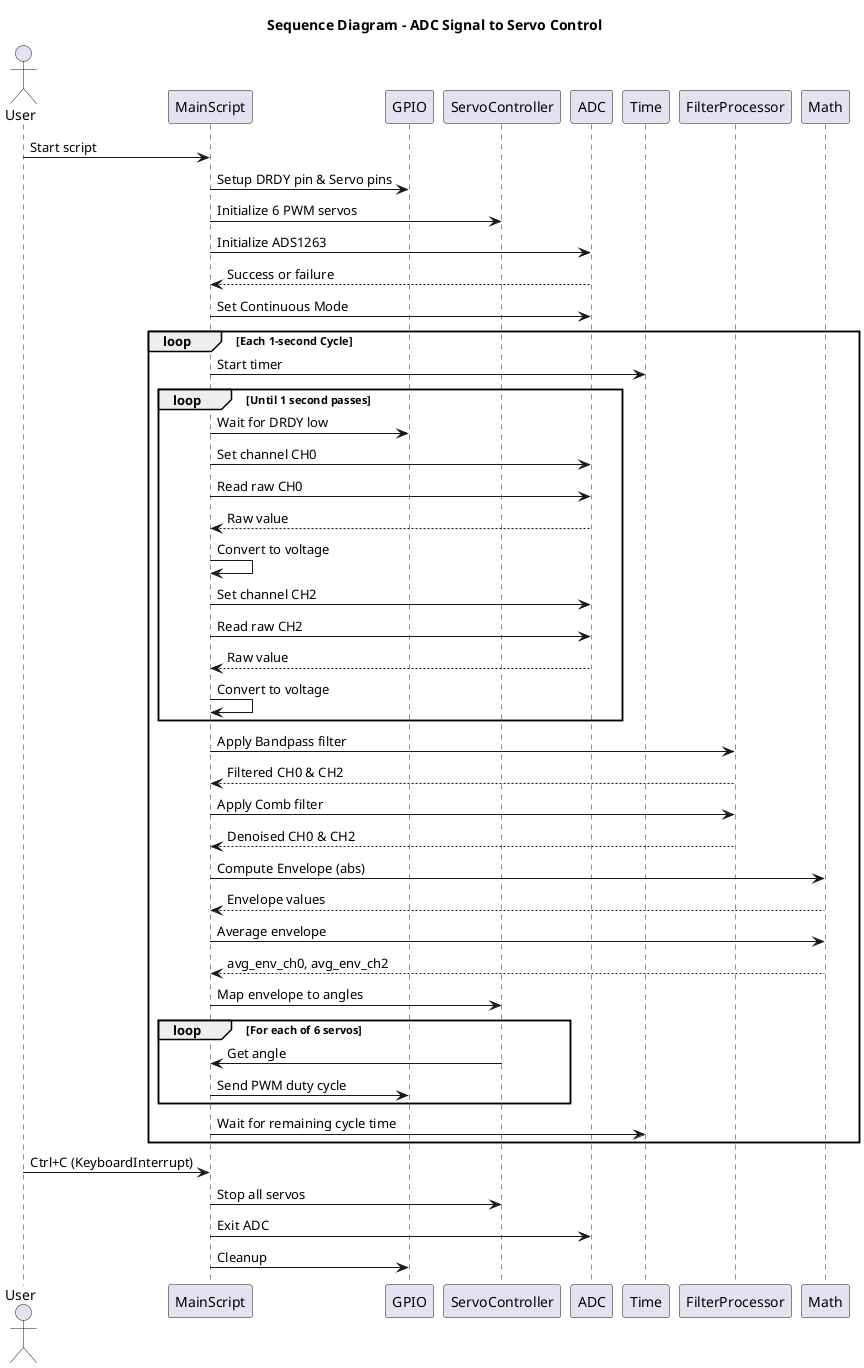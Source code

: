 @startuml
title Sequence Diagram - ADC Signal to Servo Control

actor User

User -> MainScript: Start script
MainScript -> GPIO: Setup DRDY pin & Servo pins
MainScript -> ServoController: Initialize 6 PWM servos
MainScript -> ADC: Initialize ADS1263
ADC --> MainScript: Success or failure

MainScript -> ADC: Set Continuous Mode
loop Each 1-second Cycle
    MainScript -> Time: Start timer

    loop Until 1 second passes
        MainScript -> GPIO: Wait for DRDY low
        MainScript -> ADC: Set channel CH0
        MainScript -> ADC: Read raw CH0
        ADC --> MainScript: Raw value
        MainScript -> MainScript: Convert to voltage

        MainScript -> ADC: Set channel CH2
        MainScript -> ADC: Read raw CH2
        ADC --> MainScript: Raw value
        MainScript -> MainScript: Convert to voltage
    end

    MainScript -> FilterProcessor: Apply Bandpass filter
    FilterProcessor --> MainScript: Filtered CH0 & CH2

    MainScript -> FilterProcessor: Apply Comb filter
    FilterProcessor --> MainScript: Denoised CH0 & CH2

    MainScript -> Math: Compute Envelope (abs)
    Math --> MainScript: Envelope values

    MainScript -> Math: Average envelope
    Math --> MainScript: avg_env_ch0, avg_env_ch2

    MainScript -> ServoController: Map envelope to angles
    loop For each of 6 servos
        ServoController -> MainScript: Get angle
        MainScript -> GPIO: Send PWM duty cycle
    end

    MainScript -> Time: Wait for remaining cycle time
end

User -> MainScript: Ctrl+C (KeyboardInterrupt)
MainScript -> ServoController: Stop all servos
MainScript -> ADC: Exit ADC
MainScript -> GPIO: Cleanup

@enduml
